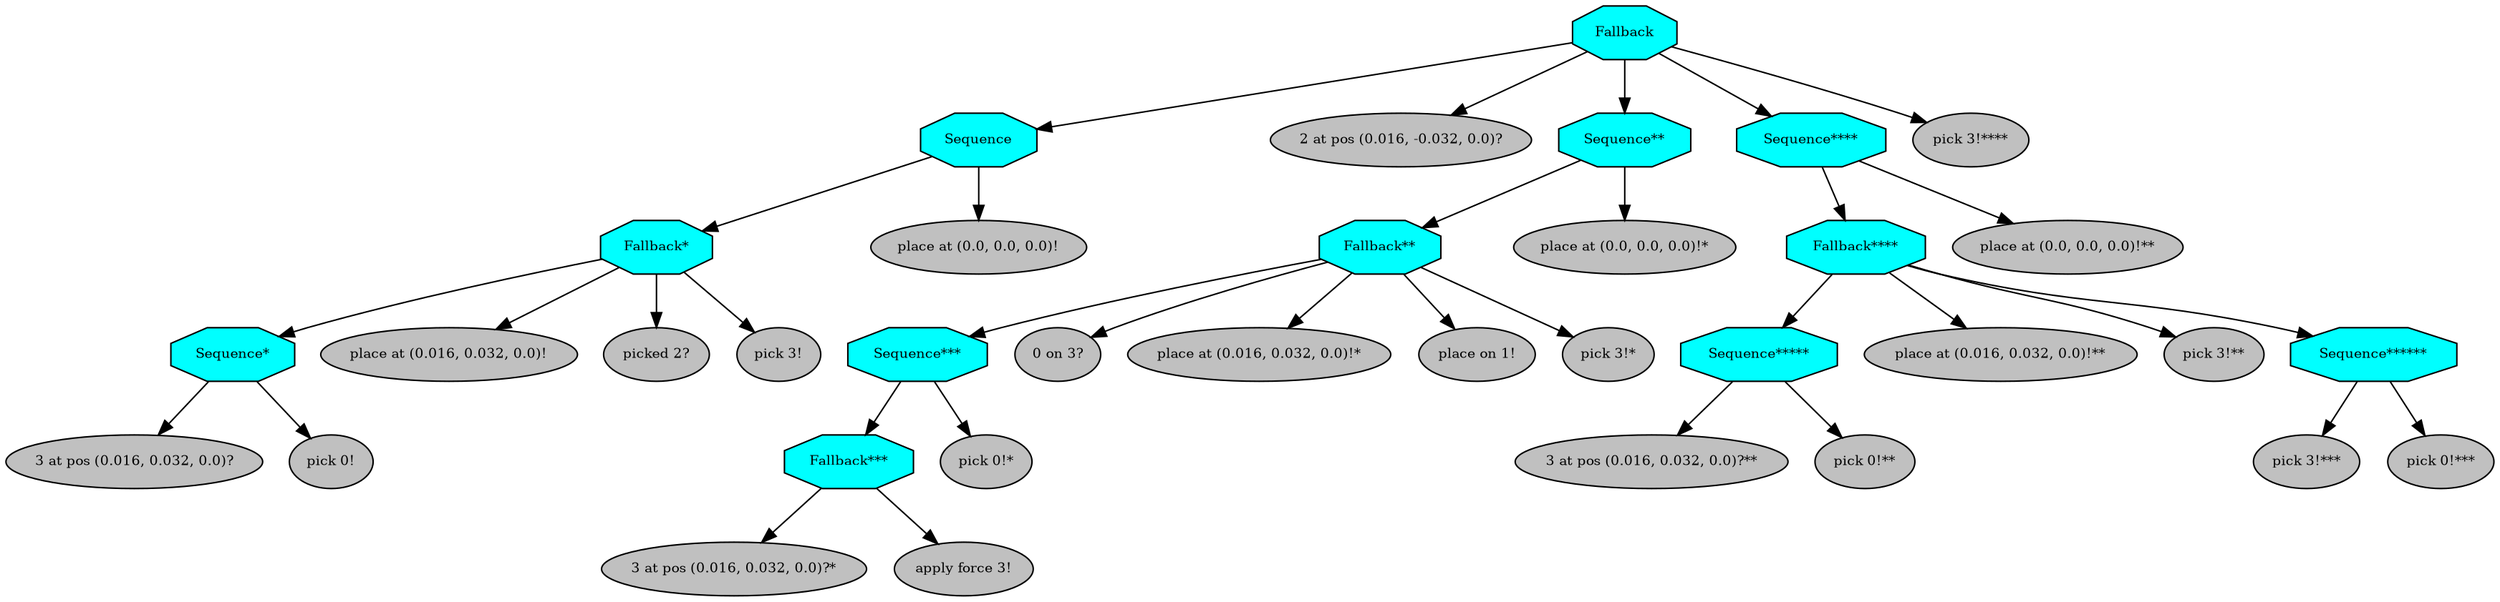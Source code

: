 digraph pastafarianism {
ordering=out;
graph [fontname="times-roman"];
node [fontname="times-roman"];
edge [fontname="times-roman"];
Fallback [fillcolor=cyan, fontcolor=black, fontsize=9, label=Fallback, shape=octagon, style=filled];
Sequence [fillcolor=cyan, fontcolor=black, fontsize=9, label=Sequence, shape=octagon, style=filled];
Fallback -> Sequence;
"Fallback*" [fillcolor=cyan, fontcolor=black, fontsize=9, label="Fallback*", shape=octagon, style=filled];
Sequence -> "Fallback*";
"Sequence*" [fillcolor=cyan, fontcolor=black, fontsize=9, label="Sequence*", shape=octagon, style=filled];
"Fallback*" -> "Sequence*";
"3 at pos (0.016, 0.032, 0.0)?" [fillcolor=gray, fontcolor=black, fontsize=9, label="3 at pos (0.016, 0.032, 0.0)?", shape=ellipse, style=filled];
"Sequence*" -> "3 at pos (0.016, 0.032, 0.0)?";
"pick 0!" [fillcolor=gray, fontcolor=black, fontsize=9, label="pick 0!", shape=ellipse, style=filled];
"Sequence*" -> "pick 0!";
"place at (0.016, 0.032, 0.0)!" [fillcolor=gray, fontcolor=black, fontsize=9, label="place at (0.016, 0.032, 0.0)!", shape=ellipse, style=filled];
"Fallback*" -> "place at (0.016, 0.032, 0.0)!";
"picked 2?" [fillcolor=gray, fontcolor=black, fontsize=9, label="picked 2?", shape=ellipse, style=filled];
"Fallback*" -> "picked 2?";
"pick 3!" [fillcolor=gray, fontcolor=black, fontsize=9, label="pick 3!", shape=ellipse, style=filled];
"Fallback*" -> "pick 3!";
"place at (0.0, 0.0, 0.0)!" [fillcolor=gray, fontcolor=black, fontsize=9, label="place at (0.0, 0.0, 0.0)!", shape=ellipse, style=filled];
Sequence -> "place at (0.0, 0.0, 0.0)!";
"2 at pos (0.016, -0.032, 0.0)?" [fillcolor=gray, fontcolor=black, fontsize=9, label="2 at pos (0.016, -0.032, 0.0)?", shape=ellipse, style=filled];
Fallback -> "2 at pos (0.016, -0.032, 0.0)?";
"Sequence**" [fillcolor=cyan, fontcolor=black, fontsize=9, label="Sequence**", shape=octagon, style=filled];
Fallback -> "Sequence**";
"Fallback**" [fillcolor=cyan, fontcolor=black, fontsize=9, label="Fallback**", shape=octagon, style=filled];
"Sequence**" -> "Fallback**";
"Sequence***" [fillcolor=cyan, fontcolor=black, fontsize=9, label="Sequence***", shape=octagon, style=filled];
"Fallback**" -> "Sequence***";
"Fallback***" [fillcolor=cyan, fontcolor=black, fontsize=9, label="Fallback***", shape=octagon, style=filled];
"Sequence***" -> "Fallback***";
"3 at pos (0.016, 0.032, 0.0)?*" [fillcolor=gray, fontcolor=black, fontsize=9, label="3 at pos (0.016, 0.032, 0.0)?*", shape=ellipse, style=filled];
"Fallback***" -> "3 at pos (0.016, 0.032, 0.0)?*";
"apply force 3!" [fillcolor=gray, fontcolor=black, fontsize=9, label="apply force 3!", shape=ellipse, style=filled];
"Fallback***" -> "apply force 3!";
"pick 0!*" [fillcolor=gray, fontcolor=black, fontsize=9, label="pick 0!*", shape=ellipse, style=filled];
"Sequence***" -> "pick 0!*";
"0 on 3?" [fillcolor=gray, fontcolor=black, fontsize=9, label="0 on 3?", shape=ellipse, style=filled];
"Fallback**" -> "0 on 3?";
"place at (0.016, 0.032, 0.0)!*" [fillcolor=gray, fontcolor=black, fontsize=9, label="place at (0.016, 0.032, 0.0)!*", shape=ellipse, style=filled];
"Fallback**" -> "place at (0.016, 0.032, 0.0)!*";
"place on 1!" [fillcolor=gray, fontcolor=black, fontsize=9, label="place on 1!", shape=ellipse, style=filled];
"Fallback**" -> "place on 1!";
"pick 3!*" [fillcolor=gray, fontcolor=black, fontsize=9, label="pick 3!*", shape=ellipse, style=filled];
"Fallback**" -> "pick 3!*";
"place at (0.0, 0.0, 0.0)!*" [fillcolor=gray, fontcolor=black, fontsize=9, label="place at (0.0, 0.0, 0.0)!*", shape=ellipse, style=filled];
"Sequence**" -> "place at (0.0, 0.0, 0.0)!*";
"Sequence****" [fillcolor=cyan, fontcolor=black, fontsize=9, label="Sequence****", shape=octagon, style=filled];
Fallback -> "Sequence****";
"Fallback****" [fillcolor=cyan, fontcolor=black, fontsize=9, label="Fallback****", shape=octagon, style=filled];
"Sequence****" -> "Fallback****";
"Sequence*****" [fillcolor=cyan, fontcolor=black, fontsize=9, label="Sequence*****", shape=octagon, style=filled];
"Fallback****" -> "Sequence*****";
"3 at pos (0.016, 0.032, 0.0)?**" [fillcolor=gray, fontcolor=black, fontsize=9, label="3 at pos (0.016, 0.032, 0.0)?**", shape=ellipse, style=filled];
"Sequence*****" -> "3 at pos (0.016, 0.032, 0.0)?**";
"pick 0!**" [fillcolor=gray, fontcolor=black, fontsize=9, label="pick 0!**", shape=ellipse, style=filled];
"Sequence*****" -> "pick 0!**";
"place at (0.016, 0.032, 0.0)!**" [fillcolor=gray, fontcolor=black, fontsize=9, label="place at (0.016, 0.032, 0.0)!**", shape=ellipse, style=filled];
"Fallback****" -> "place at (0.016, 0.032, 0.0)!**";
"pick 3!**" [fillcolor=gray, fontcolor=black, fontsize=9, label="pick 3!**", shape=ellipse, style=filled];
"Fallback****" -> "pick 3!**";
"Sequence******" [fillcolor=cyan, fontcolor=black, fontsize=9, label="Sequence******", shape=octagon, style=filled];
"Fallback****" -> "Sequence******";
"pick 3!***" [fillcolor=gray, fontcolor=black, fontsize=9, label="pick 3!***", shape=ellipse, style=filled];
"Sequence******" -> "pick 3!***";
"pick 0!***" [fillcolor=gray, fontcolor=black, fontsize=9, label="pick 0!***", shape=ellipse, style=filled];
"Sequence******" -> "pick 0!***";
"place at (0.0, 0.0, 0.0)!**" [fillcolor=gray, fontcolor=black, fontsize=9, label="place at (0.0, 0.0, 0.0)!**", shape=ellipse, style=filled];
"Sequence****" -> "place at (0.0, 0.0, 0.0)!**";
"pick 3!****" [fillcolor=gray, fontcolor=black, fontsize=9, label="pick 3!****", shape=ellipse, style=filled];
Fallback -> "pick 3!****";
}
